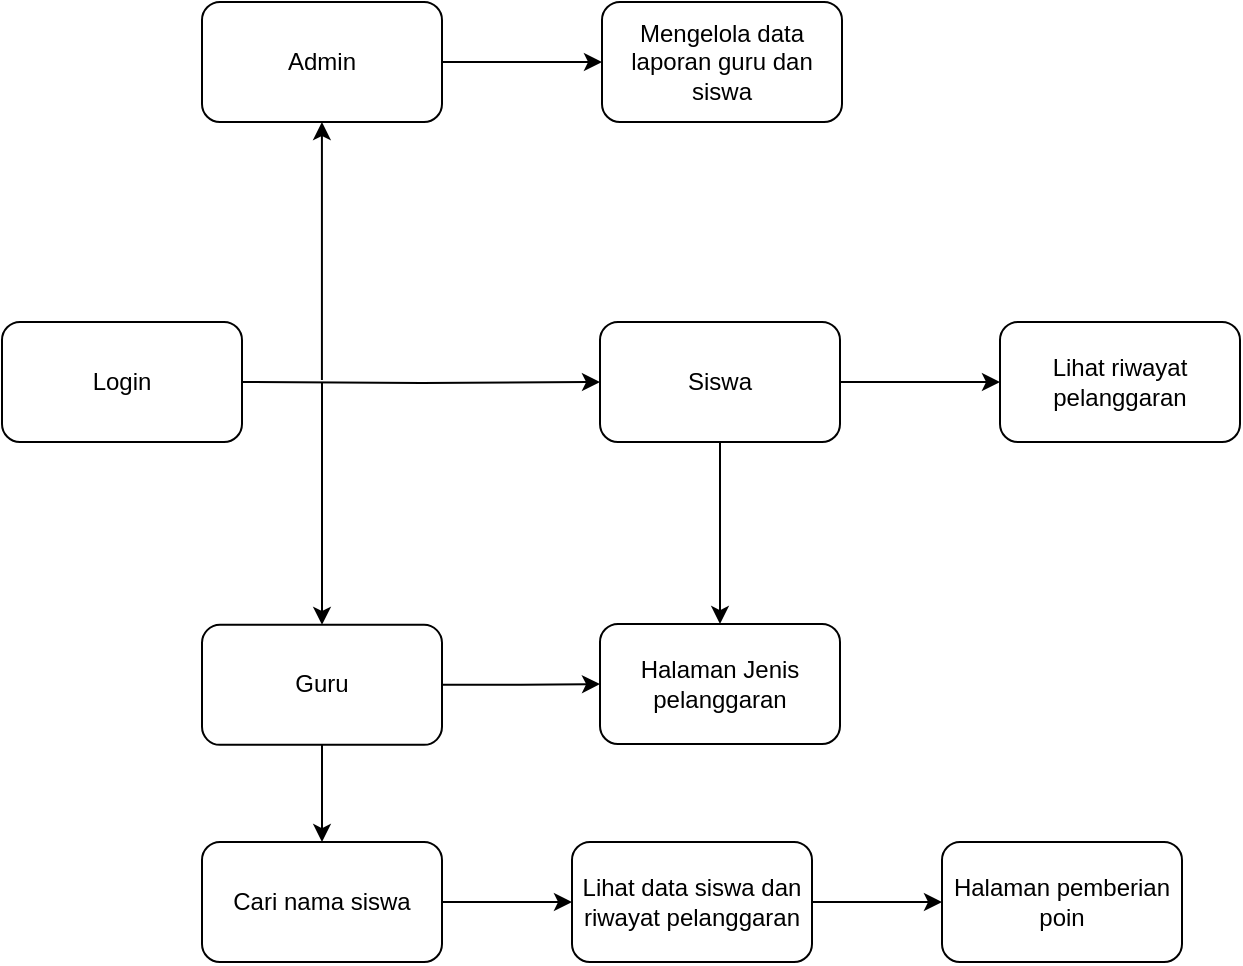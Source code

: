 <mxfile version="24.7.7">
  <diagram name="Page-1" id="-_9zb6RwKj41XNHzX8Fn">
    <mxGraphModel dx="1085" dy="571" grid="1" gridSize="10" guides="1" tooltips="1" connect="1" arrows="1" fold="1" page="1" pageScale="1" pageWidth="850" pageHeight="1100" math="0" shadow="0">
      <root>
        <mxCell id="0" />
        <mxCell id="1" parent="0" />
        <mxCell id="NiA0qLHuh1PLWfHYA17D-5" value="" style="edgeStyle=orthogonalEdgeStyle;rounded=0;orthogonalLoop=1;jettySize=auto;html=1;" parent="1" target="NiA0qLHuh1PLWfHYA17D-4" edge="1">
          <mxGeometry relative="1" as="geometry">
            <mxPoint x="140" y="400.0" as="sourcePoint" />
          </mxGeometry>
        </mxCell>
        <mxCell id="NiA0qLHuh1PLWfHYA17D-1" value="Login" style="rounded=1;whiteSpace=wrap;html=1;" parent="1" vertex="1">
          <mxGeometry x="20" y="370" width="120" height="60" as="geometry" />
        </mxCell>
        <mxCell id="-0vQMCh2lmnWV789NQCa-7" value="" style="edgeStyle=orthogonalEdgeStyle;rounded=0;orthogonalLoop=1;jettySize=auto;html=1;" edge="1" parent="1" source="NiA0qLHuh1PLWfHYA17D-4" target="-0vQMCh2lmnWV789NQCa-1">
          <mxGeometry relative="1" as="geometry" />
        </mxCell>
        <mxCell id="-0vQMCh2lmnWV789NQCa-9" value="" style="edgeStyle=orthogonalEdgeStyle;rounded=0;orthogonalLoop=1;jettySize=auto;html=1;" edge="1" parent="1" source="NiA0qLHuh1PLWfHYA17D-4" target="-0vQMCh2lmnWV789NQCa-8">
          <mxGeometry relative="1" as="geometry" />
        </mxCell>
        <mxCell id="NiA0qLHuh1PLWfHYA17D-4" value="Siswa" style="whiteSpace=wrap;html=1;rounded=1;" parent="1" vertex="1">
          <mxGeometry x="319" y="370" width="120" height="60" as="geometry" />
        </mxCell>
        <mxCell id="NiA0qLHuh1PLWfHYA17D-20" value="" style="endArrow=classic;html=1;rounded=0;" parent="1" edge="1">
          <mxGeometry width="50" height="50" relative="1" as="geometry">
            <mxPoint x="179.96" y="399" as="sourcePoint" />
            <mxPoint x="179.96" y="270" as="targetPoint" />
          </mxGeometry>
        </mxCell>
        <mxCell id="NiA0qLHuh1PLWfHYA17D-21" value="" style="endArrow=classic;html=1;rounded=0;" parent="1" target="NiA0qLHuh1PLWfHYA17D-23" edge="1">
          <mxGeometry width="50" height="50" relative="1" as="geometry">
            <mxPoint x="180" y="400" as="sourcePoint" />
            <mxPoint x="180" y="480.432" as="targetPoint" />
          </mxGeometry>
        </mxCell>
        <mxCell id="NiA0qLHuh1PLWfHYA17D-31" value="" style="edgeStyle=orthogonalEdgeStyle;rounded=0;orthogonalLoop=1;jettySize=auto;html=1;" parent="1" source="NiA0qLHuh1PLWfHYA17D-23" target="NiA0qLHuh1PLWfHYA17D-30" edge="1">
          <mxGeometry relative="1" as="geometry" />
        </mxCell>
        <mxCell id="-0vQMCh2lmnWV789NQCa-2" value="" style="edgeStyle=orthogonalEdgeStyle;rounded=0;orthogonalLoop=1;jettySize=auto;html=1;" edge="1" parent="1" source="NiA0qLHuh1PLWfHYA17D-23" target="-0vQMCh2lmnWV789NQCa-1">
          <mxGeometry relative="1" as="geometry" />
        </mxCell>
        <mxCell id="NiA0qLHuh1PLWfHYA17D-23" value="Guru" style="rounded=1;whiteSpace=wrap;html=1;" parent="1" vertex="1">
          <mxGeometry x="120" y="521.432" width="120" height="60" as="geometry" />
        </mxCell>
        <mxCell id="nGJUvvnxSwFZKM965cP_-15" value="" style="edgeStyle=orthogonalEdgeStyle;rounded=0;orthogonalLoop=1;jettySize=auto;html=1;" parent="1" source="NiA0qLHuh1PLWfHYA17D-30" target="nGJUvvnxSwFZKM965cP_-14" edge="1">
          <mxGeometry relative="1" as="geometry" />
        </mxCell>
        <mxCell id="NiA0qLHuh1PLWfHYA17D-30" value="Cari nama siswa" style="whiteSpace=wrap;html=1;rounded=1;" parent="1" vertex="1">
          <mxGeometry x="120" y="630.002" width="120" height="60" as="geometry" />
        </mxCell>
        <mxCell id="nGJUvvnxSwFZKM965cP_-11" value="" style="edgeStyle=orthogonalEdgeStyle;rounded=0;orthogonalLoop=1;jettySize=auto;html=1;" parent="1" source="nGJUvvnxSwFZKM965cP_-5" target="nGJUvvnxSwFZKM965cP_-10" edge="1">
          <mxGeometry relative="1" as="geometry" />
        </mxCell>
        <mxCell id="nGJUvvnxSwFZKM965cP_-5" value="Admin" style="rounded=1;whiteSpace=wrap;html=1;" parent="1" vertex="1">
          <mxGeometry x="120" y="210" width="120" height="60" as="geometry" />
        </mxCell>
        <mxCell id="nGJUvvnxSwFZKM965cP_-10" value="Mengelola data laporan guru dan siswa" style="rounded=1;whiteSpace=wrap;html=1;" parent="1" vertex="1">
          <mxGeometry x="320" y="210" width="120" height="60" as="geometry" />
        </mxCell>
        <mxCell id="-0vQMCh2lmnWV789NQCa-6" value="" style="edgeStyle=orthogonalEdgeStyle;rounded=0;orthogonalLoop=1;jettySize=auto;html=1;" edge="1" parent="1" source="nGJUvvnxSwFZKM965cP_-14" target="-0vQMCh2lmnWV789NQCa-5">
          <mxGeometry relative="1" as="geometry" />
        </mxCell>
        <mxCell id="nGJUvvnxSwFZKM965cP_-14" value="Lihat data siswa dan riwayat pelanggaran" style="whiteSpace=wrap;html=1;rounded=1;" parent="1" vertex="1">
          <mxGeometry x="305" y="630.002" width="120" height="60" as="geometry" />
        </mxCell>
        <mxCell id="-0vQMCh2lmnWV789NQCa-1" value="Halaman Jenis pelanggaran" style="whiteSpace=wrap;html=1;rounded=1;" vertex="1" parent="1">
          <mxGeometry x="319" y="521.002" width="120" height="60" as="geometry" />
        </mxCell>
        <mxCell id="-0vQMCh2lmnWV789NQCa-5" value="Halaman pemberian poin" style="whiteSpace=wrap;html=1;rounded=1;" vertex="1" parent="1">
          <mxGeometry x="490" y="630.002" width="120" height="60" as="geometry" />
        </mxCell>
        <mxCell id="-0vQMCh2lmnWV789NQCa-8" value="Lihat riwayat pelanggaran" style="whiteSpace=wrap;html=1;rounded=1;" vertex="1" parent="1">
          <mxGeometry x="519" y="370" width="120" height="60" as="geometry" />
        </mxCell>
      </root>
    </mxGraphModel>
  </diagram>
</mxfile>
